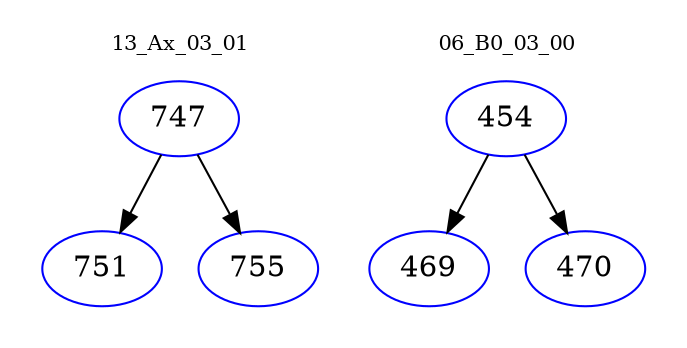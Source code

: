digraph{
subgraph cluster_0 {
color = white
label = "13_Ax_03_01";
fontsize=10;
T0_747 [label="747", color="blue"]
T0_747 -> T0_751 [color="black"]
T0_751 [label="751", color="blue"]
T0_747 -> T0_755 [color="black"]
T0_755 [label="755", color="blue"]
}
subgraph cluster_1 {
color = white
label = "06_B0_03_00";
fontsize=10;
T1_454 [label="454", color="blue"]
T1_454 -> T1_469 [color="black"]
T1_469 [label="469", color="blue"]
T1_454 -> T1_470 [color="black"]
T1_470 [label="470", color="blue"]
}
}
